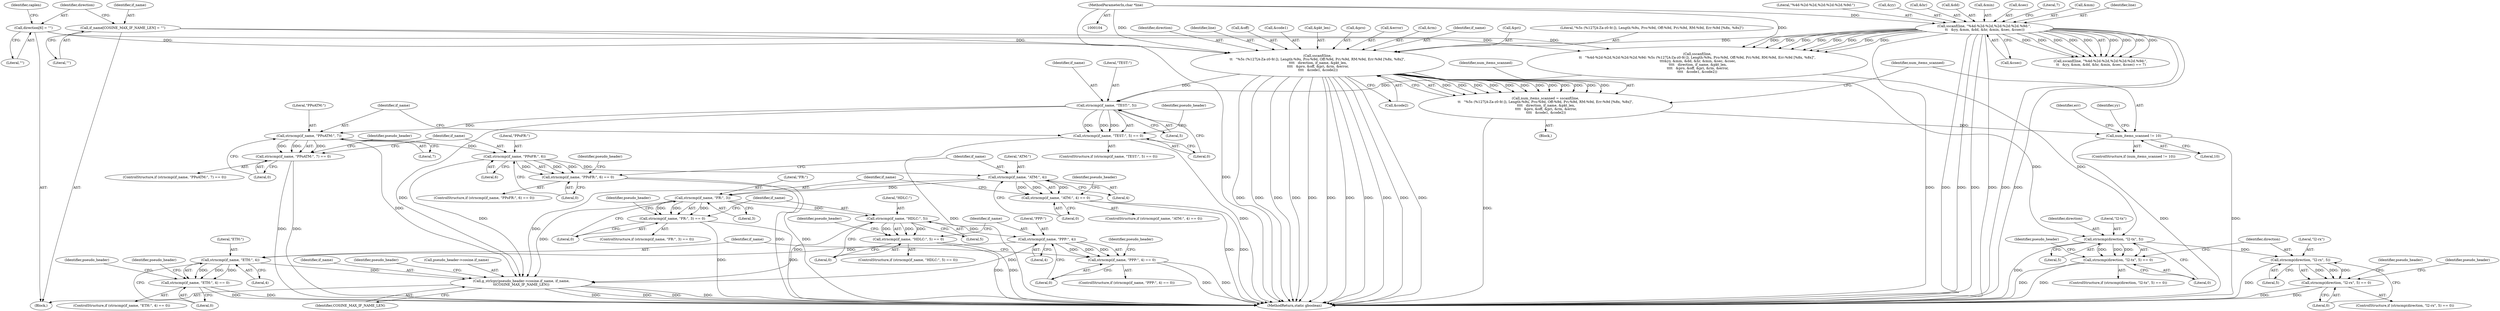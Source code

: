 digraph "0_wireshark_f5ec0afb766f19519ea9623152cca3bbe2229500_2@API" {
"1000230" [label="(Call,sscanf(line,\n\t\t   \"%5s (%127[A-Za-z0-9/:]), Length:%9u, Pro:%9d, Off:%9d, Pri:%9d, RM:%9d, Err:%9d [%8x, %8x]\",\n \t\t\t\t   direction, if_name, &pkt_len,\n \t\t\t\t   &pro, &off, &pri, &rm, &error,\n \t\t\t\t   &code1, &code2))"];
"1000154" [label="(Call,sscanf(line, \"%4d-%2d-%2d,%2d:%2d:%2d.%9d:\",\n \t\t   &yy, &mm, &dd, &hr, &min, &sec, &csec))"];
"1000108" [label="(MethodParameterIn,char *line)"];
"1000140" [label="(Call,direction[6] = \"\")"];
"1000136" [label="(Call,if_name[COSINE_MAX_IF_NAME_LEN] = \"\")"];
"1000228" [label="(Call,num_items_scanned = sscanf(line,\n\t\t   \"%5s (%127[A-Za-z0-9/:]), Length:%9u, Pro:%9d, Off:%9d, Pri:%9d, RM:%9d, Err:%9d [%8x, %8x]\",\n \t\t\t\t   direction, if_name, &pkt_len,\n \t\t\t\t   &pro, &off, &pri, &rm, &error,\n \t\t\t\t   &code1, &code2))"];
"1000252" [label="(Call,num_items_scanned != 10)"];
"1000377" [label="(Call,strncmp(if_name, \"TEST:\", 5))"];
"1000376" [label="(Call,strncmp(if_name, \"TEST:\", 5) == 0)"];
"1000393" [label="(Call,strncmp(if_name, \"PPoATM:\", 7))"];
"1000392" [label="(Call,strncmp(if_name, \"PPoATM:\", 7) == 0)"];
"1000409" [label="(Call,strncmp(if_name, \"PPoFR:\", 6))"];
"1000408" [label="(Call,strncmp(if_name, \"PPoFR:\", 6) == 0)"];
"1000425" [label="(Call,strncmp(if_name, \"ATM:\", 4))"];
"1000424" [label="(Call,strncmp(if_name, \"ATM:\", 4) == 0)"];
"1000441" [label="(Call,strncmp(if_name, \"FR:\", 3))"];
"1000440" [label="(Call,strncmp(if_name, \"FR:\", 3) == 0)"];
"1000457" [label="(Call,strncmp(if_name, \"HDLC:\", 5))"];
"1000456" [label="(Call,strncmp(if_name, \"HDLC:\", 5) == 0)"];
"1000473" [label="(Call,strncmp(if_name, \"PPP:\", 4))"];
"1000472" [label="(Call,strncmp(if_name, \"PPP:\", 4) == 0)"];
"1000489" [label="(Call,strncmp(if_name, \"ETH:\", 4))"];
"1000488" [label="(Call,strncmp(if_name, \"ETH:\", 4) == 0)"];
"1000542" [label="(Call,g_strlcpy(pseudo_header->cosine.if_name, if_name,\n\t\tCOSINE_MAX_IF_NAME_LEN))"];
"1000513" [label="(Call,strncmp(direction, \"l2-tx\", 5))"];
"1000512" [label="(Call,strncmp(direction, \"l2-tx\", 5) == 0)"];
"1000529" [label="(Call,strncmp(direction, \"l2-rx\", 5))"];
"1000528" [label="(Call,strncmp(direction, \"l2-rx\", 5) == 0)"];
"1000439" [label="(ControlStructure,if (strncmp(if_name, \"FR:\", 3) == 0))"];
"1000498" [label="(Identifier,pseudo_header)"];
"1000412" [label="(Literal,6)"];
"1000427" [label="(Literal,\"ATM:\")"];
"1000474" [label="(Identifier,if_name)"];
"1000402" [label="(Identifier,pseudo_header)"];
"1000466" [label="(Identifier,pseudo_header)"];
"1000458" [label="(Identifier,if_name)"];
"1000514" [label="(Identifier,direction)"];
"1000477" [label="(Literal,0)"];
"1000161" [label="(Call,&dd)"];
"1000111" [label="(Block,)"];
"1000532" [label="(Literal,5)"];
"1000253" [label="(Identifier,num_items_scanned)"];
"1000165" [label="(Call,&min)"];
"1000457" [label="(Call,strncmp(if_name, \"HDLC:\", 5))"];
"1000249" [label="(Call,&code2)"];
"1000450" [label="(Identifier,pseudo_header)"];
"1000234" [label="(Identifier,if_name)"];
"1000381" [label="(Literal,0)"];
"1000491" [label="(Literal,\"ETH:\")"];
"1000475" [label="(Literal,\"PPP:\")"];
"1000476" [label="(Literal,4)"];
"1000108" [label="(MethodParameterIn,char *line)"];
"1000533" [label="(Literal,0)"];
"1000167" [label="(Call,&sec)"];
"1000529" [label="(Call,strncmp(direction, \"l2-rx\", 5))"];
"1000434" [label="(Identifier,pseudo_header)"];
"1000489" [label="(Call,strncmp(if_name, \"ETH:\", 4))"];
"1000171" [label="(Literal,7)"];
"1000159" [label="(Call,&mm)"];
"1000137" [label="(Identifier,if_name)"];
"1000396" [label="(Literal,7)"];
"1000251" [label="(ControlStructure,if (num_items_scanned != 10))"];
"1000522" [label="(Identifier,pseudo_header)"];
"1000241" [label="(Call,&pri)"];
"1000408" [label="(Call,strncmp(if_name, \"PPoFR:\", 6) == 0)"];
"1000442" [label="(Identifier,if_name)"];
"1000460" [label="(Literal,5)"];
"1000232" [label="(Literal,\"%5s (%127[A-Za-z0-9/:]), Length:%9u, Pro:%9d, Off:%9d, Pri:%9d, RM:%9d, Err:%9d [%8x, %8x]\")"];
"1000393" [label="(Call,strncmp(if_name, \"PPoATM:\", 7))"];
"1000392" [label="(Call,strncmp(if_name, \"PPoATM:\", 7) == 0)"];
"1000407" [label="(ControlStructure,if (strncmp(if_name, \"PPoFR:\", 6) == 0))"];
"1000492" [label="(Literal,4)"];
"1000530" [label="(Identifier,direction)"];
"1000233" [label="(Identifier,direction)"];
"1000424" [label="(Call,strncmp(if_name, \"ATM:\", 4) == 0)"];
"1000231" [label="(Identifier,line)"];
"1000155" [label="(Identifier,line)"];
"1000375" [label="(ControlStructure,if (strncmp(if_name, \"TEST:\", 5) == 0))"];
"1000140" [label="(Call,direction[6] = \"\")"];
"1000156" [label="(Literal,\"%4d-%2d-%2d,%2d:%2d:%2d.%9d:\")"];
"1000413" [label="(Literal,0)"];
"1000429" [label="(Literal,0)"];
"1000377" [label="(Call,strncmp(if_name, \"TEST:\", 5))"];
"1000548" [label="(Identifier,if_name)"];
"1000268" [label="(Identifier,yy)"];
"1000376" [label="(Call,strncmp(if_name, \"TEST:\", 5) == 0)"];
"1000426" [label="(Identifier,if_name)"];
"1000471" [label="(ControlStructure,if (strncmp(if_name, \"PPP:\", 4) == 0))"];
"1000150" [label="(Identifier,caplen)"];
"1000380" [label="(Literal,5)"];
"1000459" [label="(Literal,\"HDLC:\")"];
"1000578" [label="(MethodReturn,static gboolean)"];
"1000488" [label="(Call,strncmp(if_name, \"ETH:\", 4) == 0)"];
"1000461" [label="(Literal,0)"];
"1000455" [label="(ControlStructure,if (strncmp(if_name, \"HDLC:\", 5) == 0))"];
"1000531" [label="(Literal,\"l2-rx\")"];
"1000258" [label="(Identifier,err)"];
"1000138" [label="(Literal,\"\")"];
"1000142" [label="(Literal,\"\")"];
"1000418" [label="(Identifier,pseudo_header)"];
"1000252" [label="(Call,num_items_scanned != 10)"];
"1000423" [label="(ControlStructure,if (strncmp(if_name, \"ATM:\", 4) == 0))"];
"1000239" [label="(Call,&off)"];
"1000473" [label="(Call,strncmp(if_name, \"PPP:\", 4))"];
"1000425" [label="(Call,strncmp(if_name, \"ATM:\", 4))"];
"1000482" [label="(Identifier,pseudo_header)"];
"1000154" [label="(Call,sscanf(line, \"%4d-%2d-%2d,%2d:%2d:%2d.%9d:\",\n \t\t   &yy, &mm, &dd, &hr, &min, &sec, &csec))"];
"1000516" [label="(Literal,5)"];
"1000157" [label="(Call,&yy)"];
"1000441" [label="(Call,strncmp(if_name, \"FR:\", 3))"];
"1000553" [label="(Identifier,pseudo_header)"];
"1000507" [label="(Identifier,pseudo_header)"];
"1000549" [label="(Identifier,COSINE_MAX_IF_NAME_LEN)"];
"1000379" [label="(Literal,\"TEST:\")"];
"1000444" [label="(Literal,3)"];
"1000230" [label="(Call,sscanf(line,\n\t\t   \"%5s (%127[A-Za-z0-9/:]), Length:%9u, Pro:%9d, Off:%9d, Pri:%9d, RM:%9d, Err:%9d [%8x, %8x]\",\n \t\t\t\t   direction, if_name, &pkt_len,\n \t\t\t\t   &pro, &off, &pri, &rm, &error,\n \t\t\t\t   &code1, &code2))"];
"1000528" [label="(Call,strncmp(direction, \"l2-rx\", 5) == 0)"];
"1000378" [label="(Identifier,if_name)"];
"1000440" [label="(Call,strncmp(if_name, \"FR:\", 3) == 0)"];
"1000512" [label="(Call,strncmp(direction, \"l2-tx\", 5) == 0)"];
"1000511" [label="(ControlStructure,if (strncmp(direction, \"l2-tx\", 5) == 0))"];
"1000490" [label="(Identifier,if_name)"];
"1000410" [label="(Identifier,if_name)"];
"1000445" [label="(Literal,0)"];
"1000487" [label="(ControlStructure,if (strncmp(if_name, \"ETH:\", 4) == 0))"];
"1000395" [label="(Literal,\"PPoATM:\")"];
"1000394" [label="(Identifier,if_name)"];
"1000513" [label="(Call,strncmp(direction, \"l2-tx\", 5))"];
"1000545" [label="(Identifier,pseudo_header)"];
"1000227" [label="(Block,)"];
"1000169" [label="(Call,&csec)"];
"1000153" [label="(Call,sscanf(line, \"%4d-%2d-%2d,%2d:%2d:%2d.%9d:\",\n \t\t   &yy, &mm, &dd, &hr, &min, &sec, &csec) == 7)"];
"1000163" [label="(Call,&hr)"];
"1000543" [label="(Call,pseudo_header->cosine.if_name)"];
"1000515" [label="(Literal,\"l2-tx\")"];
"1000247" [label="(Call,&code1)"];
"1000391" [label="(ControlStructure,if (strncmp(if_name, \"PPoATM:\", 7) == 0))"];
"1000542" [label="(Call,g_strlcpy(pseudo_header->cosine.if_name, if_name,\n\t\tCOSINE_MAX_IF_NAME_LEN))"];
"1000527" [label="(ControlStructure,if (strncmp(direction, \"l2-rx\", 5) == 0))"];
"1000175" [label="(Call,sscanf(line,\n\t\t   \"%4d-%2d-%2d,%2d:%2d:%2d.%9d: %5s (%127[A-Za-z0-9/:]), Length:%9u, Pro:%9d, Off:%9d, Pri:%9d, RM:%9d, Err:%9d [%8x, %8x]\",\n \t\t\t&yy, &mm, &dd, &hr, &min, &sec, &csec,\n \t\t\t\t   direction, if_name, &pkt_len,\n \t\t\t\t   &pro, &off, &pri, &rm, &error,\n\t\t\t\t   &code1, &code2))"];
"1000235" [label="(Call,&pkt_len)"];
"1000228" [label="(Call,num_items_scanned = sscanf(line,\n\t\t   \"%5s (%127[A-Za-z0-9/:]), Length:%9u, Pro:%9d, Off:%9d, Pri:%9d, RM:%9d, Err:%9d [%8x, %8x]\",\n \t\t\t\t   direction, if_name, &pkt_len,\n \t\t\t\t   &pro, &off, &pri, &rm, &error,\n \t\t\t\t   &code1, &code2))"];
"1000493" [label="(Literal,0)"];
"1000254" [label="(Literal,10)"];
"1000141" [label="(Identifier,direction)"];
"1000443" [label="(Literal,\"FR:\")"];
"1000237" [label="(Call,&pro)"];
"1000456" [label="(Call,strncmp(if_name, \"HDLC:\", 5) == 0)"];
"1000136" [label="(Call,if_name[COSINE_MAX_IF_NAME_LEN] = \"\")"];
"1000409" [label="(Call,strncmp(if_name, \"PPoFR:\", 6))"];
"1000397" [label="(Literal,0)"];
"1000472" [label="(Call,strncmp(if_name, \"PPP:\", 4) == 0)"];
"1000245" [label="(Call,&error)"];
"1000538" [label="(Identifier,pseudo_header)"];
"1000243" [label="(Call,&rm)"];
"1000229" [label="(Identifier,num_items_scanned)"];
"1000517" [label="(Literal,0)"];
"1000411" [label="(Literal,\"PPoFR:\")"];
"1000428" [label="(Literal,4)"];
"1000386" [label="(Identifier,pseudo_header)"];
"1000230" -> "1000228"  [label="AST: "];
"1000230" -> "1000249"  [label="CFG: "];
"1000231" -> "1000230"  [label="AST: "];
"1000232" -> "1000230"  [label="AST: "];
"1000233" -> "1000230"  [label="AST: "];
"1000234" -> "1000230"  [label="AST: "];
"1000235" -> "1000230"  [label="AST: "];
"1000237" -> "1000230"  [label="AST: "];
"1000239" -> "1000230"  [label="AST: "];
"1000241" -> "1000230"  [label="AST: "];
"1000243" -> "1000230"  [label="AST: "];
"1000245" -> "1000230"  [label="AST: "];
"1000247" -> "1000230"  [label="AST: "];
"1000249" -> "1000230"  [label="AST: "];
"1000228" -> "1000230"  [label="CFG: "];
"1000230" -> "1000578"  [label="DDG: "];
"1000230" -> "1000578"  [label="DDG: "];
"1000230" -> "1000578"  [label="DDG: "];
"1000230" -> "1000578"  [label="DDG: "];
"1000230" -> "1000578"  [label="DDG: "];
"1000230" -> "1000578"  [label="DDG: "];
"1000230" -> "1000578"  [label="DDG: "];
"1000230" -> "1000578"  [label="DDG: "];
"1000230" -> "1000578"  [label="DDG: "];
"1000230" -> "1000578"  [label="DDG: "];
"1000230" -> "1000578"  [label="DDG: "];
"1000230" -> "1000228"  [label="DDG: "];
"1000230" -> "1000228"  [label="DDG: "];
"1000230" -> "1000228"  [label="DDG: "];
"1000230" -> "1000228"  [label="DDG: "];
"1000230" -> "1000228"  [label="DDG: "];
"1000230" -> "1000228"  [label="DDG: "];
"1000230" -> "1000228"  [label="DDG: "];
"1000230" -> "1000228"  [label="DDG: "];
"1000230" -> "1000228"  [label="DDG: "];
"1000230" -> "1000228"  [label="DDG: "];
"1000230" -> "1000228"  [label="DDG: "];
"1000230" -> "1000228"  [label="DDG: "];
"1000154" -> "1000230"  [label="DDG: "];
"1000108" -> "1000230"  [label="DDG: "];
"1000140" -> "1000230"  [label="DDG: "];
"1000136" -> "1000230"  [label="DDG: "];
"1000230" -> "1000377"  [label="DDG: "];
"1000230" -> "1000513"  [label="DDG: "];
"1000154" -> "1000153"  [label="AST: "];
"1000154" -> "1000169"  [label="CFG: "];
"1000155" -> "1000154"  [label="AST: "];
"1000156" -> "1000154"  [label="AST: "];
"1000157" -> "1000154"  [label="AST: "];
"1000159" -> "1000154"  [label="AST: "];
"1000161" -> "1000154"  [label="AST: "];
"1000163" -> "1000154"  [label="AST: "];
"1000165" -> "1000154"  [label="AST: "];
"1000167" -> "1000154"  [label="AST: "];
"1000169" -> "1000154"  [label="AST: "];
"1000171" -> "1000154"  [label="CFG: "];
"1000154" -> "1000578"  [label="DDG: "];
"1000154" -> "1000578"  [label="DDG: "];
"1000154" -> "1000578"  [label="DDG: "];
"1000154" -> "1000578"  [label="DDG: "];
"1000154" -> "1000578"  [label="DDG: "];
"1000154" -> "1000578"  [label="DDG: "];
"1000154" -> "1000578"  [label="DDG: "];
"1000154" -> "1000153"  [label="DDG: "];
"1000154" -> "1000153"  [label="DDG: "];
"1000154" -> "1000153"  [label="DDG: "];
"1000154" -> "1000153"  [label="DDG: "];
"1000154" -> "1000153"  [label="DDG: "];
"1000154" -> "1000153"  [label="DDG: "];
"1000154" -> "1000153"  [label="DDG: "];
"1000154" -> "1000153"  [label="DDG: "];
"1000154" -> "1000153"  [label="DDG: "];
"1000108" -> "1000154"  [label="DDG: "];
"1000154" -> "1000175"  [label="DDG: "];
"1000154" -> "1000175"  [label="DDG: "];
"1000154" -> "1000175"  [label="DDG: "];
"1000154" -> "1000175"  [label="DDG: "];
"1000154" -> "1000175"  [label="DDG: "];
"1000154" -> "1000175"  [label="DDG: "];
"1000154" -> "1000175"  [label="DDG: "];
"1000154" -> "1000175"  [label="DDG: "];
"1000108" -> "1000104"  [label="AST: "];
"1000108" -> "1000578"  [label="DDG: "];
"1000108" -> "1000175"  [label="DDG: "];
"1000140" -> "1000111"  [label="AST: "];
"1000140" -> "1000142"  [label="CFG: "];
"1000141" -> "1000140"  [label="AST: "];
"1000142" -> "1000140"  [label="AST: "];
"1000150" -> "1000140"  [label="CFG: "];
"1000140" -> "1000175"  [label="DDG: "];
"1000136" -> "1000111"  [label="AST: "];
"1000136" -> "1000138"  [label="CFG: "];
"1000137" -> "1000136"  [label="AST: "];
"1000138" -> "1000136"  [label="AST: "];
"1000141" -> "1000136"  [label="CFG: "];
"1000136" -> "1000175"  [label="DDG: "];
"1000228" -> "1000227"  [label="AST: "];
"1000229" -> "1000228"  [label="AST: "];
"1000253" -> "1000228"  [label="CFG: "];
"1000228" -> "1000578"  [label="DDG: "];
"1000228" -> "1000252"  [label="DDG: "];
"1000252" -> "1000251"  [label="AST: "];
"1000252" -> "1000254"  [label="CFG: "];
"1000253" -> "1000252"  [label="AST: "];
"1000254" -> "1000252"  [label="AST: "];
"1000258" -> "1000252"  [label="CFG: "];
"1000268" -> "1000252"  [label="CFG: "];
"1000252" -> "1000578"  [label="DDG: "];
"1000252" -> "1000578"  [label="DDG: "];
"1000377" -> "1000376"  [label="AST: "];
"1000377" -> "1000380"  [label="CFG: "];
"1000378" -> "1000377"  [label="AST: "];
"1000379" -> "1000377"  [label="AST: "];
"1000380" -> "1000377"  [label="AST: "];
"1000381" -> "1000377"  [label="CFG: "];
"1000377" -> "1000376"  [label="DDG: "];
"1000377" -> "1000376"  [label="DDG: "];
"1000377" -> "1000376"  [label="DDG: "];
"1000175" -> "1000377"  [label="DDG: "];
"1000377" -> "1000393"  [label="DDG: "];
"1000377" -> "1000542"  [label="DDG: "];
"1000376" -> "1000375"  [label="AST: "];
"1000376" -> "1000381"  [label="CFG: "];
"1000381" -> "1000376"  [label="AST: "];
"1000386" -> "1000376"  [label="CFG: "];
"1000394" -> "1000376"  [label="CFG: "];
"1000376" -> "1000578"  [label="DDG: "];
"1000376" -> "1000578"  [label="DDG: "];
"1000393" -> "1000392"  [label="AST: "];
"1000393" -> "1000396"  [label="CFG: "];
"1000394" -> "1000393"  [label="AST: "];
"1000395" -> "1000393"  [label="AST: "];
"1000396" -> "1000393"  [label="AST: "];
"1000397" -> "1000393"  [label="CFG: "];
"1000393" -> "1000392"  [label="DDG: "];
"1000393" -> "1000392"  [label="DDG: "];
"1000393" -> "1000392"  [label="DDG: "];
"1000393" -> "1000409"  [label="DDG: "];
"1000393" -> "1000542"  [label="DDG: "];
"1000392" -> "1000391"  [label="AST: "];
"1000392" -> "1000397"  [label="CFG: "];
"1000397" -> "1000392"  [label="AST: "];
"1000402" -> "1000392"  [label="CFG: "];
"1000410" -> "1000392"  [label="CFG: "];
"1000392" -> "1000578"  [label="DDG: "];
"1000392" -> "1000578"  [label="DDG: "];
"1000409" -> "1000408"  [label="AST: "];
"1000409" -> "1000412"  [label="CFG: "];
"1000410" -> "1000409"  [label="AST: "];
"1000411" -> "1000409"  [label="AST: "];
"1000412" -> "1000409"  [label="AST: "];
"1000413" -> "1000409"  [label="CFG: "];
"1000409" -> "1000408"  [label="DDG: "];
"1000409" -> "1000408"  [label="DDG: "];
"1000409" -> "1000408"  [label="DDG: "];
"1000409" -> "1000425"  [label="DDG: "];
"1000409" -> "1000542"  [label="DDG: "];
"1000408" -> "1000407"  [label="AST: "];
"1000408" -> "1000413"  [label="CFG: "];
"1000413" -> "1000408"  [label="AST: "];
"1000418" -> "1000408"  [label="CFG: "];
"1000426" -> "1000408"  [label="CFG: "];
"1000408" -> "1000578"  [label="DDG: "];
"1000408" -> "1000578"  [label="DDG: "];
"1000425" -> "1000424"  [label="AST: "];
"1000425" -> "1000428"  [label="CFG: "];
"1000426" -> "1000425"  [label="AST: "];
"1000427" -> "1000425"  [label="AST: "];
"1000428" -> "1000425"  [label="AST: "];
"1000429" -> "1000425"  [label="CFG: "];
"1000425" -> "1000424"  [label="DDG: "];
"1000425" -> "1000424"  [label="DDG: "];
"1000425" -> "1000424"  [label="DDG: "];
"1000425" -> "1000441"  [label="DDG: "];
"1000425" -> "1000542"  [label="DDG: "];
"1000424" -> "1000423"  [label="AST: "];
"1000424" -> "1000429"  [label="CFG: "];
"1000429" -> "1000424"  [label="AST: "];
"1000434" -> "1000424"  [label="CFG: "];
"1000442" -> "1000424"  [label="CFG: "];
"1000424" -> "1000578"  [label="DDG: "];
"1000424" -> "1000578"  [label="DDG: "];
"1000441" -> "1000440"  [label="AST: "];
"1000441" -> "1000444"  [label="CFG: "];
"1000442" -> "1000441"  [label="AST: "];
"1000443" -> "1000441"  [label="AST: "];
"1000444" -> "1000441"  [label="AST: "];
"1000445" -> "1000441"  [label="CFG: "];
"1000441" -> "1000440"  [label="DDG: "];
"1000441" -> "1000440"  [label="DDG: "];
"1000441" -> "1000440"  [label="DDG: "];
"1000441" -> "1000457"  [label="DDG: "];
"1000441" -> "1000542"  [label="DDG: "];
"1000440" -> "1000439"  [label="AST: "];
"1000440" -> "1000445"  [label="CFG: "];
"1000445" -> "1000440"  [label="AST: "];
"1000450" -> "1000440"  [label="CFG: "];
"1000458" -> "1000440"  [label="CFG: "];
"1000440" -> "1000578"  [label="DDG: "];
"1000440" -> "1000578"  [label="DDG: "];
"1000457" -> "1000456"  [label="AST: "];
"1000457" -> "1000460"  [label="CFG: "];
"1000458" -> "1000457"  [label="AST: "];
"1000459" -> "1000457"  [label="AST: "];
"1000460" -> "1000457"  [label="AST: "];
"1000461" -> "1000457"  [label="CFG: "];
"1000457" -> "1000456"  [label="DDG: "];
"1000457" -> "1000456"  [label="DDG: "];
"1000457" -> "1000456"  [label="DDG: "];
"1000457" -> "1000473"  [label="DDG: "];
"1000457" -> "1000542"  [label="DDG: "];
"1000456" -> "1000455"  [label="AST: "];
"1000456" -> "1000461"  [label="CFG: "];
"1000461" -> "1000456"  [label="AST: "];
"1000466" -> "1000456"  [label="CFG: "];
"1000474" -> "1000456"  [label="CFG: "];
"1000456" -> "1000578"  [label="DDG: "];
"1000456" -> "1000578"  [label="DDG: "];
"1000473" -> "1000472"  [label="AST: "];
"1000473" -> "1000476"  [label="CFG: "];
"1000474" -> "1000473"  [label="AST: "];
"1000475" -> "1000473"  [label="AST: "];
"1000476" -> "1000473"  [label="AST: "];
"1000477" -> "1000473"  [label="CFG: "];
"1000473" -> "1000472"  [label="DDG: "];
"1000473" -> "1000472"  [label="DDG: "];
"1000473" -> "1000472"  [label="DDG: "];
"1000473" -> "1000489"  [label="DDG: "];
"1000473" -> "1000542"  [label="DDG: "];
"1000472" -> "1000471"  [label="AST: "];
"1000472" -> "1000477"  [label="CFG: "];
"1000477" -> "1000472"  [label="AST: "];
"1000482" -> "1000472"  [label="CFG: "];
"1000490" -> "1000472"  [label="CFG: "];
"1000472" -> "1000578"  [label="DDG: "];
"1000472" -> "1000578"  [label="DDG: "];
"1000489" -> "1000488"  [label="AST: "];
"1000489" -> "1000492"  [label="CFG: "];
"1000490" -> "1000489"  [label="AST: "];
"1000491" -> "1000489"  [label="AST: "];
"1000492" -> "1000489"  [label="AST: "];
"1000493" -> "1000489"  [label="CFG: "];
"1000489" -> "1000488"  [label="DDG: "];
"1000489" -> "1000488"  [label="DDG: "];
"1000489" -> "1000488"  [label="DDG: "];
"1000489" -> "1000542"  [label="DDG: "];
"1000488" -> "1000487"  [label="AST: "];
"1000488" -> "1000493"  [label="CFG: "];
"1000493" -> "1000488"  [label="AST: "];
"1000498" -> "1000488"  [label="CFG: "];
"1000507" -> "1000488"  [label="CFG: "];
"1000488" -> "1000578"  [label="DDG: "];
"1000488" -> "1000578"  [label="DDG: "];
"1000542" -> "1000111"  [label="AST: "];
"1000542" -> "1000549"  [label="CFG: "];
"1000543" -> "1000542"  [label="AST: "];
"1000548" -> "1000542"  [label="AST: "];
"1000549" -> "1000542"  [label="AST: "];
"1000553" -> "1000542"  [label="CFG: "];
"1000542" -> "1000578"  [label="DDG: "];
"1000542" -> "1000578"  [label="DDG: "];
"1000542" -> "1000578"  [label="DDG: "];
"1000542" -> "1000578"  [label="DDG: "];
"1000513" -> "1000512"  [label="AST: "];
"1000513" -> "1000516"  [label="CFG: "];
"1000514" -> "1000513"  [label="AST: "];
"1000515" -> "1000513"  [label="AST: "];
"1000516" -> "1000513"  [label="AST: "];
"1000517" -> "1000513"  [label="CFG: "];
"1000513" -> "1000578"  [label="DDG: "];
"1000513" -> "1000512"  [label="DDG: "];
"1000513" -> "1000512"  [label="DDG: "];
"1000513" -> "1000512"  [label="DDG: "];
"1000175" -> "1000513"  [label="DDG: "];
"1000513" -> "1000529"  [label="DDG: "];
"1000512" -> "1000511"  [label="AST: "];
"1000512" -> "1000517"  [label="CFG: "];
"1000517" -> "1000512"  [label="AST: "];
"1000522" -> "1000512"  [label="CFG: "];
"1000530" -> "1000512"  [label="CFG: "];
"1000512" -> "1000578"  [label="DDG: "];
"1000512" -> "1000578"  [label="DDG: "];
"1000529" -> "1000528"  [label="AST: "];
"1000529" -> "1000532"  [label="CFG: "];
"1000530" -> "1000529"  [label="AST: "];
"1000531" -> "1000529"  [label="AST: "];
"1000532" -> "1000529"  [label="AST: "];
"1000533" -> "1000529"  [label="CFG: "];
"1000529" -> "1000578"  [label="DDG: "];
"1000529" -> "1000528"  [label="DDG: "];
"1000529" -> "1000528"  [label="DDG: "];
"1000529" -> "1000528"  [label="DDG: "];
"1000528" -> "1000527"  [label="AST: "];
"1000528" -> "1000533"  [label="CFG: "];
"1000533" -> "1000528"  [label="AST: "];
"1000538" -> "1000528"  [label="CFG: "];
"1000545" -> "1000528"  [label="CFG: "];
"1000528" -> "1000578"  [label="DDG: "];
"1000528" -> "1000578"  [label="DDG: "];
}
